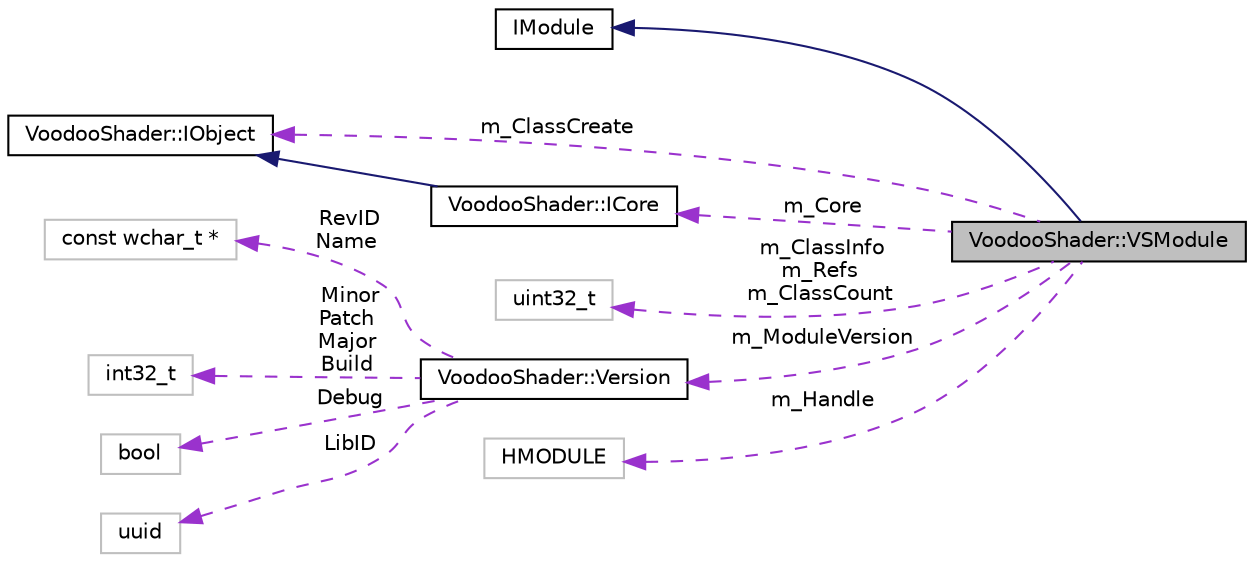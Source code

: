 digraph G
{
  edge [fontname="Helvetica",fontsize="10",labelfontname="Helvetica",labelfontsize="10"];
  node [fontname="Helvetica",fontsize="10",shape=record];
  rankdir="LR";
  Node1 [label="VoodooShader::VSModule",height=0.2,width=0.4,color="black", fillcolor="grey75", style="filled" fontcolor="black"];
  Node2 -> Node1 [dir="back",color="midnightblue",fontsize="10",style="solid",fontname="Helvetica"];
  Node2 [label="IModule",height=0.2,width=0.4,color="black", fillcolor="white", style="filled",URL="$class_i_module.html"];
  Node3 -> Node1 [dir="back",color="darkorchid3",fontsize="10",style="dashed",label=" m_ClassCreate" ,fontname="Helvetica"];
  Node3 [label="VoodooShader::IObject",height=0.2,width=0.4,color="black", fillcolor="white", style="filled",URL="$class_voodoo_shader_1_1_i_object.html",tooltip="Defines a simple interface all Voodoo objects from dynamic modules must inherit."];
  Node4 -> Node1 [dir="back",color="darkorchid3",fontsize="10",style="dashed",label=" m_ClassInfo\nm_Refs\nm_ClassCount" ,fontname="Helvetica"];
  Node4 [label="uint32_t",height=0.2,width=0.4,color="grey75", fillcolor="white", style="filled"];
  Node5 -> Node1 [dir="back",color="darkorchid3",fontsize="10",style="dashed",label=" m_ModuleVersion" ,fontname="Helvetica"];
  Node5 [label="VoodooShader::Version",height=0.2,width=0.4,color="black", fillcolor="white", style="filled",URL="$struct_voodoo_shader_1_1_version.html",tooltip="Describes the precise version of a particular library, including name, main version, revision and debug status."];
  Node6 -> Node5 [dir="back",color="darkorchid3",fontsize="10",style="dashed",label=" RevID\nName" ,fontname="Helvetica"];
  Node6 [label="const wchar_t *",height=0.2,width=0.4,color="grey75", fillcolor="white", style="filled"];
  Node7 -> Node5 [dir="back",color="darkorchid3",fontsize="10",style="dashed",label=" Minor\nPatch\nMajor\nBuild" ,fontname="Helvetica"];
  Node7 [label="int32_t",height=0.2,width=0.4,color="grey75", fillcolor="white", style="filled"];
  Node8 -> Node5 [dir="back",color="darkorchid3",fontsize="10",style="dashed",label=" Debug" ,fontname="Helvetica"];
  Node8 [label="bool",height=0.2,width=0.4,color="grey75", fillcolor="white", style="filled"];
  Node9 -> Node5 [dir="back",color="darkorchid3",fontsize="10",style="dashed",label=" LibID" ,fontname="Helvetica"];
  Node9 [label="uuid",height=0.2,width=0.4,color="grey75", fillcolor="white", style="filled"];
  Node10 -> Node1 [dir="back",color="darkorchid3",fontsize="10",style="dashed",label=" m_Core" ,fontname="Helvetica"];
  Node10 [label="VoodooShader::ICore",height=0.2,width=0.4,color="black", fillcolor="white", style="filled",URL="$class_voodoo_shader_1_1_i_core.html",tooltip="ICore engine class for the Voodoo Shader Framework."];
  Node3 -> Node10 [dir="back",color="midnightblue",fontsize="10",style="solid",fontname="Helvetica"];
  Node11 -> Node1 [dir="back",color="darkorchid3",fontsize="10",style="dashed",label=" m_Handle" ,fontname="Helvetica"];
  Node11 [label="HMODULE",height=0.2,width=0.4,color="grey75", fillcolor="white", style="filled"];
}
